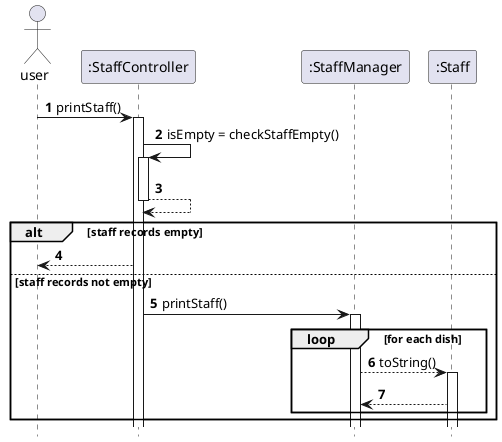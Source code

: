 @startuml
'https://plantuml.com/sequence-diagram

autonumber
hide footbox

actor user
participant ":StaffController" as staffcontroller
participant ":StaffManager" as staffmanager
participant ":Staff" as staff


user -> staffcontroller: printStaff()
activate staffcontroller

staffcontroller -> staffcontroller: isEmpty = checkStaffEmpty()
activate staffcontroller
staffcontroller --> staffcontroller
deactivate staffcontroller

alt staff records empty
staffcontroller --> user

else staff records not empty
staffcontroller->staffmanager: printStaff()
activate staffmanager
group loop [for each dish]
staffmanager --> staff: toString()
activate staff
staff --> staffmanager
end

end
@enduml